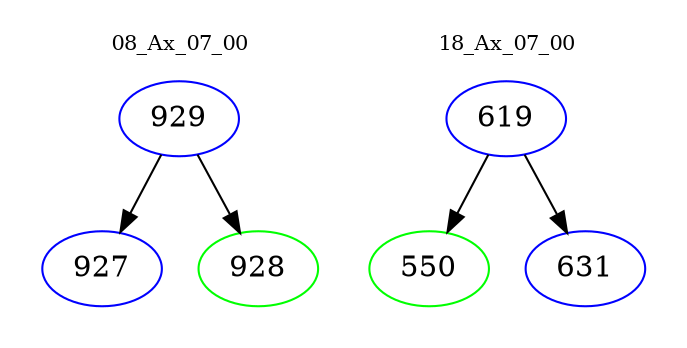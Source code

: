 digraph{
subgraph cluster_0 {
color = white
label = "08_Ax_07_00";
fontsize=10;
T0_929 [label="929", color="blue"]
T0_929 -> T0_927 [color="black"]
T0_927 [label="927", color="blue"]
T0_929 -> T0_928 [color="black"]
T0_928 [label="928", color="green"]
}
subgraph cluster_1 {
color = white
label = "18_Ax_07_00";
fontsize=10;
T1_619 [label="619", color="blue"]
T1_619 -> T1_550 [color="black"]
T1_550 [label="550", color="green"]
T1_619 -> T1_631 [color="black"]
T1_631 [label="631", color="blue"]
}
}
